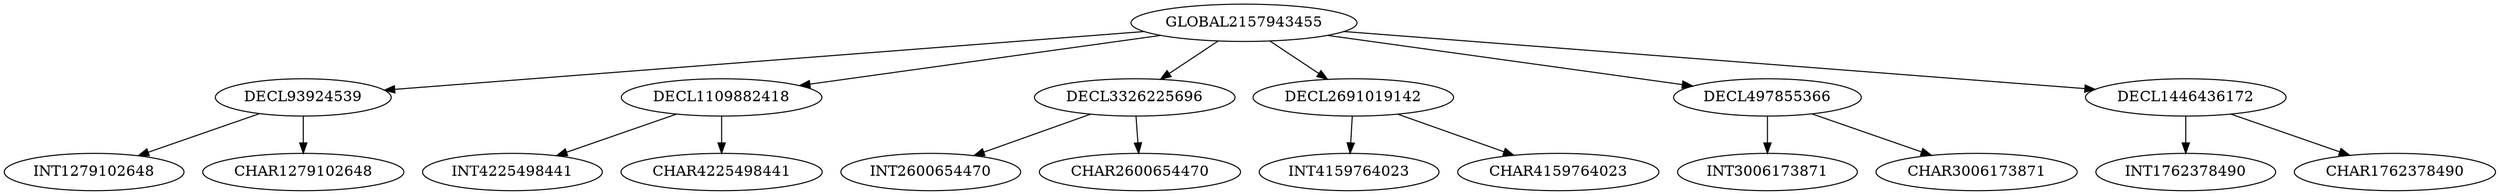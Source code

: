 digraph Arbol{
GLOBAL2157943455 -> DECL93924539
DECL93924539 -> INT1279102648
DECL93924539 -> CHAR1279102648
GLOBAL2157943455 -> DECL1109882418
DECL1109882418 -> INT4225498441
DECL1109882418 -> CHAR4225498441
GLOBAL2157943455 -> DECL3326225696
DECL3326225696 -> INT2600654470
DECL3326225696 -> CHAR2600654470
GLOBAL2157943455 -> DECL2691019142
DECL2691019142 -> INT4159764023
DECL2691019142 -> CHAR4159764023
GLOBAL2157943455 -> DECL497855366
DECL497855366 -> INT3006173871
DECL497855366 -> CHAR3006173871
GLOBAL2157943455 -> DECL1446436172
DECL1446436172 -> INT1762378490
DECL1446436172 -> CHAR1762378490

}